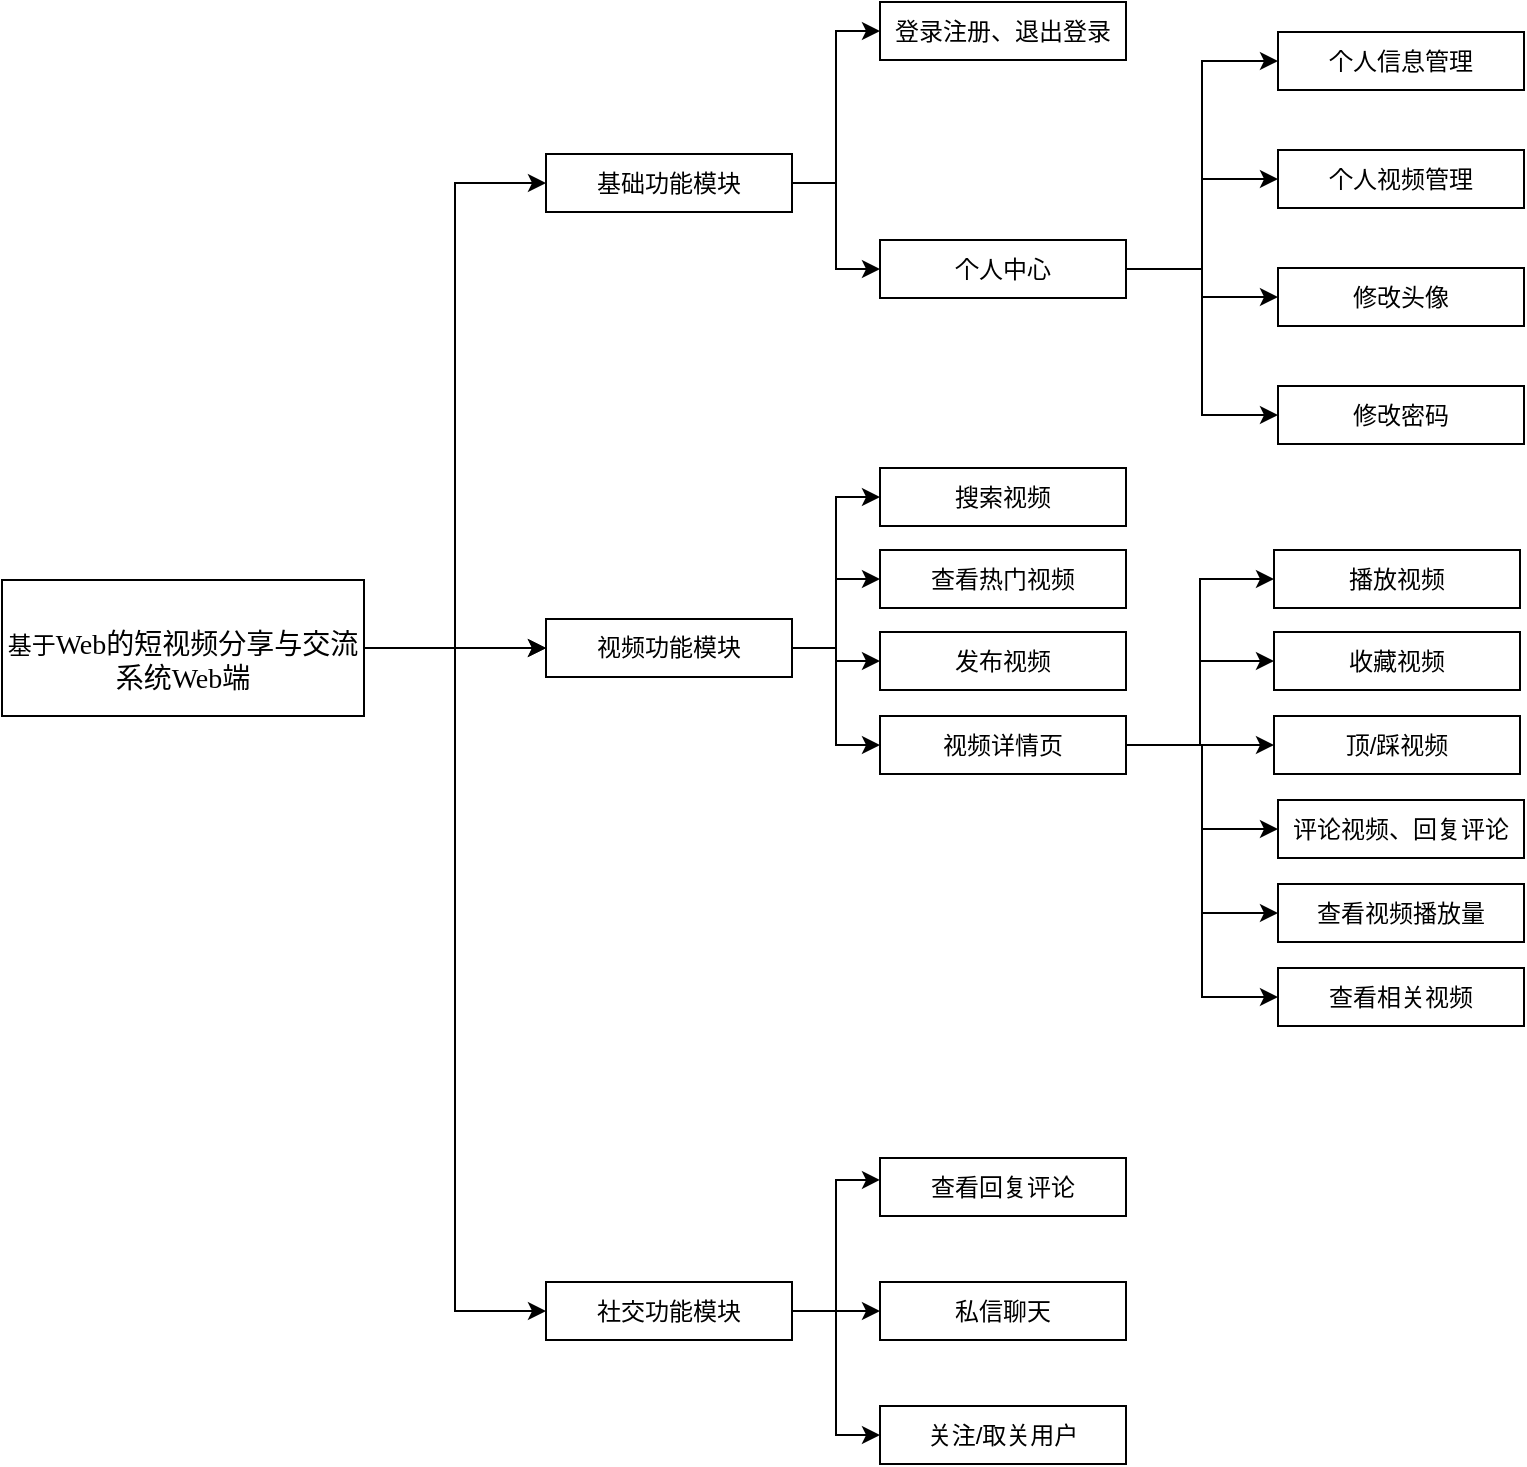 <mxfile version="21.2.9" type="github">
  <diagram name="第 1 页" id="tOpcZLVh9bg7IvwKBbEm">
    <mxGraphModel dx="1393" dy="987" grid="0" gridSize="10" guides="1" tooltips="1" connect="1" arrows="1" fold="1" page="0" pageScale="1" pageWidth="827" pageHeight="1169" math="0" shadow="0">
      <root>
        <mxCell id="0" />
        <mxCell id="1" parent="0" />
        <mxCell id="UzdDB1E4q8hmVD1MrNQI-17" style="edgeStyle=orthogonalEdgeStyle;rounded=0;orthogonalLoop=1;jettySize=auto;html=1;entryX=0;entryY=0.5;entryDx=0;entryDy=0;" edge="1" parent="1" source="B-o-XfKaj6UpTlLON4LS-2" target="UzdDB1E4q8hmVD1MrNQI-3">
          <mxGeometry relative="1" as="geometry" />
        </mxCell>
        <mxCell id="UzdDB1E4q8hmVD1MrNQI-18" style="edgeStyle=orthogonalEdgeStyle;rounded=0;orthogonalLoop=1;jettySize=auto;html=1;" edge="1" parent="1" source="B-o-XfKaj6UpTlLON4LS-2" target="UzdDB1E4q8hmVD1MrNQI-4">
          <mxGeometry relative="1" as="geometry" />
        </mxCell>
        <mxCell id="UzdDB1E4q8hmVD1MrNQI-19" value="" style="edgeStyle=orthogonalEdgeStyle;rounded=0;orthogonalLoop=1;jettySize=auto;html=1;" edge="1" parent="1" source="B-o-XfKaj6UpTlLON4LS-2" target="UzdDB1E4q8hmVD1MrNQI-4">
          <mxGeometry relative="1" as="geometry" />
        </mxCell>
        <mxCell id="UzdDB1E4q8hmVD1MrNQI-20" style="edgeStyle=orthogonalEdgeStyle;rounded=0;orthogonalLoop=1;jettySize=auto;html=1;entryX=0;entryY=0.5;entryDx=0;entryDy=0;" edge="1" parent="1" source="B-o-XfKaj6UpTlLON4LS-2" target="UzdDB1E4q8hmVD1MrNQI-5">
          <mxGeometry relative="1" as="geometry">
            <mxPoint x="107.8" y="205.24" as="targetPoint" />
          </mxGeometry>
        </mxCell>
        <mxCell id="B-o-XfKaj6UpTlLON4LS-2" value="&lt;br&gt;&lt;span style=&quot;color: rgb(0, 0, 0); font-family: Helvetica; font-size: 12px; font-style: normal; font-variant-ligatures: normal; font-variant-caps: normal; font-weight: 400; letter-spacing: normal; orphans: 2; text-align: center; text-indent: 0px; text-transform: none; widows: 2; word-spacing: 0px; -webkit-text-stroke-width: 0px; background-color: rgb(255, 255, 255); text-decoration-thickness: initial; text-decoration-style: initial; text-decoration-color: initial; float: none; display: inline !important;&quot;&gt;基于&lt;/span&gt;&lt;span style=&quot;border-color: var(--border-color); color: rgb(0, 0, 0); font-style: normal; font-variant-ligatures: normal; font-variant-caps: normal; font-weight: 400; letter-spacing: normal; orphans: 2; text-align: center; text-indent: 0px; text-transform: none; widows: 2; word-spacing: 0px; -webkit-text-stroke-width: 0px; background-color: rgb(255, 255, 255); text-decoration-thickness: initial; text-decoration-style: initial; text-decoration-color: initial; font-size: 10.5pt; font-family: &amp;quot;Times New Roman&amp;quot;, serif;&quot; lang=&quot;EN-US&quot;&gt;Web&lt;/span&gt;&lt;span style=&quot;border-color: var(--border-color); color: rgb(0, 0, 0); font-style: normal; font-variant-ligatures: normal; font-variant-caps: normal; font-weight: 400; letter-spacing: normal; orphans: 2; text-align: center; text-indent: 0px; text-transform: none; widows: 2; word-spacing: 0px; -webkit-text-stroke-width: 0px; background-color: rgb(255, 255, 255); text-decoration-thickness: initial; text-decoration-style: initial; text-decoration-color: initial; font-size: 10.5pt; font-family: 宋体;&quot;&gt;的短视频分享与交流系统Web端&lt;/span&gt;&lt;br&gt;" style="rounded=0;whiteSpace=wrap;html=1;" parent="1" vertex="1">
          <mxGeometry x="-143" y="-98" width="181" height="68" as="geometry" />
        </mxCell>
        <mxCell id="UzdDB1E4q8hmVD1MrNQI-23" style="edgeStyle=orthogonalEdgeStyle;rounded=0;orthogonalLoop=1;jettySize=auto;html=1;entryX=0;entryY=0.5;entryDx=0;entryDy=0;" edge="1" parent="1" source="UzdDB1E4q8hmVD1MrNQI-3" target="UzdDB1E4q8hmVD1MrNQI-10">
          <mxGeometry relative="1" as="geometry" />
        </mxCell>
        <mxCell id="UzdDB1E4q8hmVD1MrNQI-24" style="edgeStyle=orthogonalEdgeStyle;rounded=0;orthogonalLoop=1;jettySize=auto;html=1;entryX=0;entryY=0.5;entryDx=0;entryDy=0;exitX=1;exitY=0.5;exitDx=0;exitDy=0;" edge="1" parent="1" source="UzdDB1E4q8hmVD1MrNQI-8" target="UzdDB1E4q8hmVD1MrNQI-9">
          <mxGeometry relative="1" as="geometry" />
        </mxCell>
        <mxCell id="UzdDB1E4q8hmVD1MrNQI-27" style="edgeStyle=orthogonalEdgeStyle;rounded=0;orthogonalLoop=1;jettySize=auto;html=1;entryX=0;entryY=0.5;entryDx=0;entryDy=0;" edge="1" parent="1" source="UzdDB1E4q8hmVD1MrNQI-3" target="UzdDB1E4q8hmVD1MrNQI-8">
          <mxGeometry relative="1" as="geometry" />
        </mxCell>
        <mxCell id="UzdDB1E4q8hmVD1MrNQI-3" value="基础功能模块" style="rounded=0;whiteSpace=wrap;html=1;" vertex="1" parent="1">
          <mxGeometry x="129" y="-311" width="123" height="29" as="geometry" />
        </mxCell>
        <mxCell id="UzdDB1E4q8hmVD1MrNQI-43" style="edgeStyle=orthogonalEdgeStyle;rounded=0;orthogonalLoop=1;jettySize=auto;html=1;entryX=0;entryY=0.5;entryDx=0;entryDy=0;" edge="1" parent="1" source="UzdDB1E4q8hmVD1MrNQI-4" target="UzdDB1E4q8hmVD1MrNQI-37">
          <mxGeometry relative="1" as="geometry">
            <mxPoint x="279.0" y="-126.6" as="targetPoint" />
          </mxGeometry>
        </mxCell>
        <mxCell id="UzdDB1E4q8hmVD1MrNQI-53" style="edgeStyle=orthogonalEdgeStyle;rounded=0;orthogonalLoop=1;jettySize=auto;html=1;entryX=0;entryY=0.5;entryDx=0;entryDy=0;" edge="1" parent="1" source="UzdDB1E4q8hmVD1MrNQI-4" target="UzdDB1E4q8hmVD1MrNQI-36">
          <mxGeometry relative="1" as="geometry">
            <mxPoint x="291.0" y="-97.8" as="targetPoint" />
          </mxGeometry>
        </mxCell>
        <mxCell id="UzdDB1E4q8hmVD1MrNQI-59" style="edgeStyle=orthogonalEdgeStyle;rounded=0;orthogonalLoop=1;jettySize=auto;html=1;entryX=0;entryY=0.5;entryDx=0;entryDy=0;" edge="1" parent="1" source="UzdDB1E4q8hmVD1MrNQI-4" target="UzdDB1E4q8hmVD1MrNQI-35">
          <mxGeometry relative="1" as="geometry" />
        </mxCell>
        <mxCell id="UzdDB1E4q8hmVD1MrNQI-60" style="edgeStyle=orthogonalEdgeStyle;rounded=0;orthogonalLoop=1;jettySize=auto;html=1;entryX=0;entryY=0.5;entryDx=0;entryDy=0;" edge="1" parent="1" source="UzdDB1E4q8hmVD1MrNQI-4" target="UzdDB1E4q8hmVD1MrNQI-38">
          <mxGeometry relative="1" as="geometry">
            <mxPoint x="284.6" y="-5.8" as="targetPoint" />
          </mxGeometry>
        </mxCell>
        <mxCell id="UzdDB1E4q8hmVD1MrNQI-4" value="视频功能模块" style="rounded=0;whiteSpace=wrap;html=1;" vertex="1" parent="1">
          <mxGeometry x="129" y="-78.5" width="123" height="29" as="geometry" />
        </mxCell>
        <mxCell id="UzdDB1E4q8hmVD1MrNQI-88" style="edgeStyle=orthogonalEdgeStyle;rounded=0;orthogonalLoop=1;jettySize=auto;html=1;entryX=0;entryY=0.379;entryDx=0;entryDy=0;entryPerimeter=0;" edge="1" parent="1" source="UzdDB1E4q8hmVD1MrNQI-5" target="UzdDB1E4q8hmVD1MrNQI-85">
          <mxGeometry relative="1" as="geometry">
            <mxPoint x="290" y="202" as="targetPoint" />
          </mxGeometry>
        </mxCell>
        <mxCell id="UzdDB1E4q8hmVD1MrNQI-89" value="" style="edgeStyle=orthogonalEdgeStyle;rounded=0;orthogonalLoop=1;jettySize=auto;html=1;" edge="1" parent="1" source="UzdDB1E4q8hmVD1MrNQI-5" target="UzdDB1E4q8hmVD1MrNQI-84">
          <mxGeometry relative="1" as="geometry" />
        </mxCell>
        <mxCell id="UzdDB1E4q8hmVD1MrNQI-90" style="edgeStyle=orthogonalEdgeStyle;rounded=0;orthogonalLoop=1;jettySize=auto;html=1;entryX=0;entryY=0.5;entryDx=0;entryDy=0;" edge="1" parent="1" source="UzdDB1E4q8hmVD1MrNQI-5" target="UzdDB1E4q8hmVD1MrNQI-83">
          <mxGeometry relative="1" as="geometry">
            <mxPoint x="300" y="332" as="targetPoint" />
          </mxGeometry>
        </mxCell>
        <mxCell id="UzdDB1E4q8hmVD1MrNQI-5" value="社交功能模块" style="rounded=0;whiteSpace=wrap;html=1;" vertex="1" parent="1">
          <mxGeometry x="129" y="253" width="123" height="29" as="geometry" />
        </mxCell>
        <mxCell id="UzdDB1E4q8hmVD1MrNQI-32" style="edgeStyle=orthogonalEdgeStyle;rounded=0;orthogonalLoop=1;jettySize=auto;html=1;entryX=0;entryY=0.5;entryDx=0;entryDy=0;" edge="1" parent="1" source="UzdDB1E4q8hmVD1MrNQI-8" target="UzdDB1E4q8hmVD1MrNQI-28">
          <mxGeometry relative="1" as="geometry" />
        </mxCell>
        <mxCell id="UzdDB1E4q8hmVD1MrNQI-33" style="edgeStyle=orthogonalEdgeStyle;rounded=0;orthogonalLoop=1;jettySize=auto;html=1;entryX=0;entryY=0.5;entryDx=0;entryDy=0;" edge="1" parent="1" source="UzdDB1E4q8hmVD1MrNQI-8" target="UzdDB1E4q8hmVD1MrNQI-30">
          <mxGeometry relative="1" as="geometry" />
        </mxCell>
        <mxCell id="UzdDB1E4q8hmVD1MrNQI-34" style="edgeStyle=orthogonalEdgeStyle;rounded=0;orthogonalLoop=1;jettySize=auto;html=1;entryX=0;entryY=0.5;entryDx=0;entryDy=0;" edge="1" parent="1" source="UzdDB1E4q8hmVD1MrNQI-8" target="UzdDB1E4q8hmVD1MrNQI-29">
          <mxGeometry relative="1" as="geometry">
            <mxPoint x="465.4" y="-109.8" as="targetPoint" />
          </mxGeometry>
        </mxCell>
        <mxCell id="UzdDB1E4q8hmVD1MrNQI-8" value="个人中心" style="rounded=0;whiteSpace=wrap;html=1;" vertex="1" parent="1">
          <mxGeometry x="296" y="-268" width="123" height="29" as="geometry" />
        </mxCell>
        <mxCell id="UzdDB1E4q8hmVD1MrNQI-9" value="个人信息管理" style="rounded=0;whiteSpace=wrap;html=1;" vertex="1" parent="1">
          <mxGeometry x="495" y="-372" width="123" height="29" as="geometry" />
        </mxCell>
        <mxCell id="UzdDB1E4q8hmVD1MrNQI-10" value="登录注册、退出登录" style="rounded=0;whiteSpace=wrap;html=1;" vertex="1" parent="1">
          <mxGeometry x="296" y="-387" width="123" height="29" as="geometry" />
        </mxCell>
        <mxCell id="UzdDB1E4q8hmVD1MrNQI-28" value="个人视频管理" style="rounded=0;whiteSpace=wrap;html=1;" vertex="1" parent="1">
          <mxGeometry x="495" y="-313" width="123" height="29" as="geometry" />
        </mxCell>
        <mxCell id="UzdDB1E4q8hmVD1MrNQI-29" value="修改密码" style="rounded=0;whiteSpace=wrap;html=1;" vertex="1" parent="1">
          <mxGeometry x="495" y="-195" width="123" height="29" as="geometry" />
        </mxCell>
        <mxCell id="UzdDB1E4q8hmVD1MrNQI-30" value="修改头像" style="rounded=0;whiteSpace=wrap;html=1;" vertex="1" parent="1">
          <mxGeometry x="495" y="-254" width="123" height="29" as="geometry" />
        </mxCell>
        <mxCell id="UzdDB1E4q8hmVD1MrNQI-35" value="发布视频" style="rounded=0;whiteSpace=wrap;html=1;" vertex="1" parent="1">
          <mxGeometry x="296" y="-72" width="123" height="29" as="geometry" />
        </mxCell>
        <mxCell id="UzdDB1E4q8hmVD1MrNQI-36" value="查看热门视频" style="rounded=0;whiteSpace=wrap;html=1;" vertex="1" parent="1">
          <mxGeometry x="296" y="-113" width="123" height="29" as="geometry" />
        </mxCell>
        <mxCell id="UzdDB1E4q8hmVD1MrNQI-37" value="搜索视频" style="rounded=0;whiteSpace=wrap;html=1;" vertex="1" parent="1">
          <mxGeometry x="296" y="-154" width="123" height="29" as="geometry" />
        </mxCell>
        <mxCell id="UzdDB1E4q8hmVD1MrNQI-70" style="edgeStyle=orthogonalEdgeStyle;rounded=0;orthogonalLoop=1;jettySize=auto;html=1;entryX=0;entryY=0.5;entryDx=0;entryDy=0;" edge="1" parent="1" source="UzdDB1E4q8hmVD1MrNQI-38" target="UzdDB1E4q8hmVD1MrNQI-62">
          <mxGeometry relative="1" as="geometry">
            <mxPoint x="481.4" y="-79.4" as="targetPoint" />
          </mxGeometry>
        </mxCell>
        <mxCell id="UzdDB1E4q8hmVD1MrNQI-73" style="edgeStyle=orthogonalEdgeStyle;rounded=0;orthogonalLoop=1;jettySize=auto;html=1;entryX=0;entryY=0.5;entryDx=0;entryDy=0;" edge="1" parent="1" source="UzdDB1E4q8hmVD1MrNQI-38" target="UzdDB1E4q8hmVD1MrNQI-69">
          <mxGeometry relative="1" as="geometry">
            <mxPoint x="453.4" y="34.2" as="targetPoint" />
          </mxGeometry>
        </mxCell>
        <mxCell id="UzdDB1E4q8hmVD1MrNQI-38" value="视频详情页" style="rounded=0;whiteSpace=wrap;html=1;" vertex="1" parent="1">
          <mxGeometry x="296" y="-30" width="123" height="29" as="geometry" />
        </mxCell>
        <mxCell id="UzdDB1E4q8hmVD1MrNQI-62" value="播放视频" style="rounded=0;whiteSpace=wrap;html=1;" vertex="1" parent="1">
          <mxGeometry x="493" y="-113" width="123" height="29" as="geometry" />
        </mxCell>
        <mxCell id="UzdDB1E4q8hmVD1MrNQI-63" value="查看视频播放量" style="rounded=0;whiteSpace=wrap;html=1;" vertex="1" parent="1">
          <mxGeometry x="495" y="54" width="123" height="29" as="geometry" />
        </mxCell>
        <mxCell id="UzdDB1E4q8hmVD1MrNQI-64" value="评论视频、回复评论" style="rounded=0;whiteSpace=wrap;html=1;" vertex="1" parent="1">
          <mxGeometry x="495" y="12" width="123" height="29" as="geometry" />
        </mxCell>
        <mxCell id="UzdDB1E4q8hmVD1MrNQI-65" value="顶/踩视频" style="rounded=0;whiteSpace=wrap;html=1;" vertex="1" parent="1">
          <mxGeometry x="493" y="-30" width="123" height="29" as="geometry" />
        </mxCell>
        <mxCell id="UzdDB1E4q8hmVD1MrNQI-66" value="收藏视频" style="rounded=0;whiteSpace=wrap;html=1;" vertex="1" parent="1">
          <mxGeometry x="493" y="-72" width="123" height="29" as="geometry" />
        </mxCell>
        <mxCell id="UzdDB1E4q8hmVD1MrNQI-69" value="查看相关视频" style="rounded=0;whiteSpace=wrap;html=1;" vertex="1" parent="1">
          <mxGeometry x="495" y="96" width="123" height="29" as="geometry" />
        </mxCell>
        <mxCell id="UzdDB1E4q8hmVD1MrNQI-76" style="edgeStyle=orthogonalEdgeStyle;rounded=0;orthogonalLoop=1;jettySize=auto;html=1;entryX=0;entryY=0.5;entryDx=0;entryDy=0;exitX=1;exitY=0.5;exitDx=0;exitDy=0;" edge="1" parent="1" source="UzdDB1E4q8hmVD1MrNQI-38" target="UzdDB1E4q8hmVD1MrNQI-66">
          <mxGeometry relative="1" as="geometry">
            <mxPoint x="503" y="-88" as="targetPoint" />
            <mxPoint x="429" y="-5" as="sourcePoint" />
          </mxGeometry>
        </mxCell>
        <mxCell id="UzdDB1E4q8hmVD1MrNQI-77" style="edgeStyle=orthogonalEdgeStyle;rounded=0;orthogonalLoop=1;jettySize=auto;html=1;entryX=0;entryY=0.5;entryDx=0;entryDy=0;exitX=1;exitY=0.5;exitDx=0;exitDy=0;" edge="1" parent="1" source="UzdDB1E4q8hmVD1MrNQI-38" target="UzdDB1E4q8hmVD1MrNQI-65">
          <mxGeometry relative="1" as="geometry">
            <mxPoint x="513" y="-78" as="targetPoint" />
            <mxPoint x="439" y="5" as="sourcePoint" />
          </mxGeometry>
        </mxCell>
        <mxCell id="UzdDB1E4q8hmVD1MrNQI-78" style="edgeStyle=orthogonalEdgeStyle;rounded=0;orthogonalLoop=1;jettySize=auto;html=1;entryX=0;entryY=0.5;entryDx=0;entryDy=0;exitX=1;exitY=0.5;exitDx=0;exitDy=0;" edge="1" parent="1" source="UzdDB1E4q8hmVD1MrNQI-38" target="UzdDB1E4q8hmVD1MrNQI-64">
          <mxGeometry relative="1" as="geometry">
            <mxPoint x="523" y="-68" as="targetPoint" />
            <mxPoint x="429" y="10" as="sourcePoint" />
          </mxGeometry>
        </mxCell>
        <mxCell id="UzdDB1E4q8hmVD1MrNQI-79" style="edgeStyle=orthogonalEdgeStyle;rounded=0;orthogonalLoop=1;jettySize=auto;html=1;exitX=1;exitY=0.5;exitDx=0;exitDy=0;entryX=0;entryY=0.5;entryDx=0;entryDy=0;" edge="1" parent="1" source="UzdDB1E4q8hmVD1MrNQI-38" target="UzdDB1E4q8hmVD1MrNQI-63">
          <mxGeometry relative="1" as="geometry">
            <mxPoint x="436" y="45" as="targetPoint" />
            <mxPoint x="369" y="73" as="sourcePoint" />
          </mxGeometry>
        </mxCell>
        <mxCell id="UzdDB1E4q8hmVD1MrNQI-83" value="关注/取关用户" style="rounded=0;whiteSpace=wrap;html=1;" vertex="1" parent="1">
          <mxGeometry x="296" y="315" width="123" height="29" as="geometry" />
        </mxCell>
        <mxCell id="UzdDB1E4q8hmVD1MrNQI-84" value="私信聊天" style="rounded=0;whiteSpace=wrap;html=1;" vertex="1" parent="1">
          <mxGeometry x="296" y="253" width="123" height="29" as="geometry" />
        </mxCell>
        <mxCell id="UzdDB1E4q8hmVD1MrNQI-85" value="查看回复评论" style="rounded=0;whiteSpace=wrap;html=1;" vertex="1" parent="1">
          <mxGeometry x="296" y="191" width="123" height="29" as="geometry" />
        </mxCell>
      </root>
    </mxGraphModel>
  </diagram>
</mxfile>
